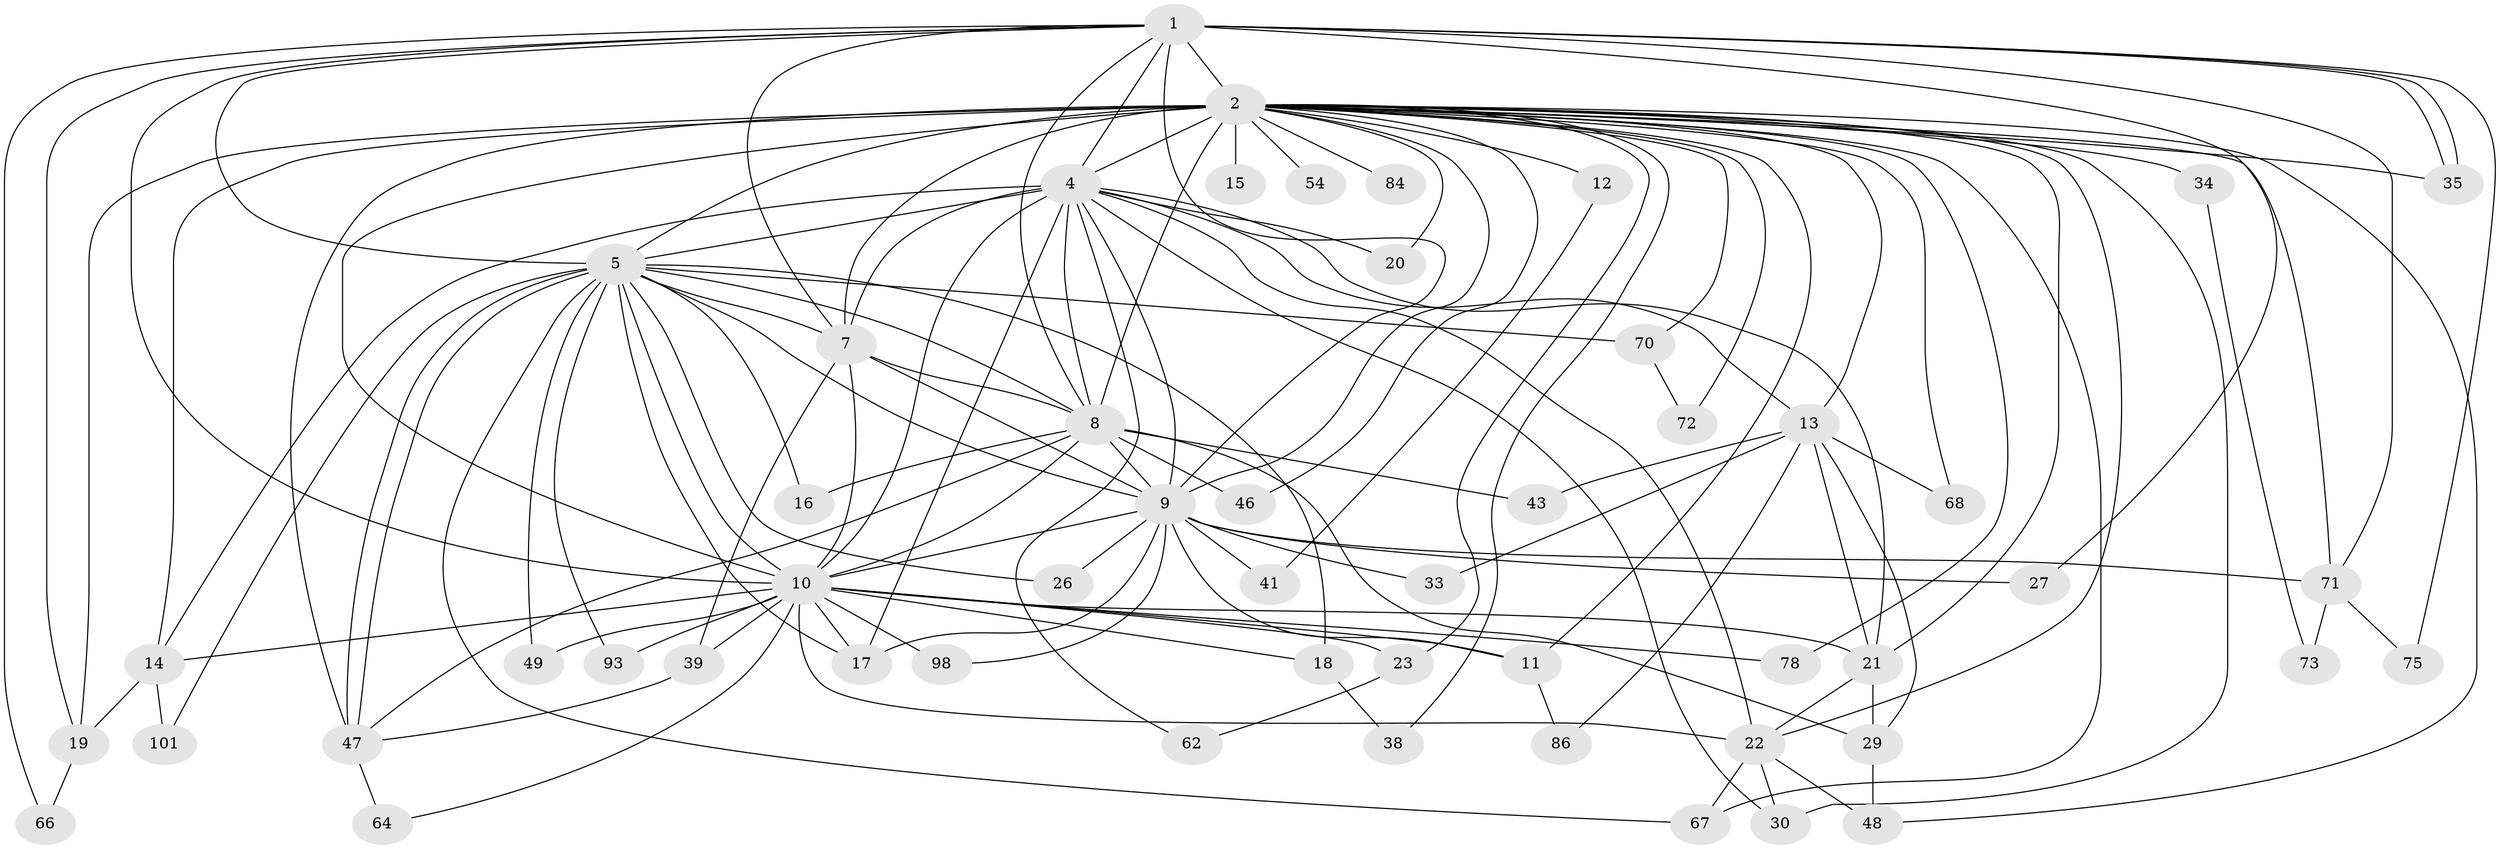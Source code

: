 // original degree distribution, {19: 0.009345794392523364, 18: 0.009345794392523364, 25: 0.009345794392523364, 22: 0.009345794392523364, 21: 0.009345794392523364, 29: 0.009345794392523364, 12: 0.009345794392523364, 16: 0.009345794392523364, 20: 0.009345794392523364, 26: 0.009345794392523364, 6: 0.009345794392523364, 3: 0.21495327102803738, 10: 0.009345794392523364, 4: 0.04672897196261682, 2: 0.5514018691588785, 5: 0.056074766355140186, 9: 0.009345794392523364, 8: 0.009345794392523364}
// Generated by graph-tools (version 1.1) at 2025/14/03/09/25 04:14:16]
// undirected, 53 vertices, 131 edges
graph export_dot {
graph [start="1"]
  node [color=gray90,style=filled];
  1;
  2 [super="+53+40+102+3+6+44"];
  4 [super="+55+56+50+61+82+24"];
  5;
  7 [super="+104"];
  8;
  9 [super="+60"];
  10 [super="+32"];
  11;
  12;
  13;
  14 [super="+51"];
  15;
  16;
  17 [super="+80+57"];
  18;
  19 [super="+25"];
  20;
  21 [super="+106+77"];
  22 [super="+89+31+58+52"];
  23;
  26;
  27;
  29 [super="+81+69"];
  30 [super="+42"];
  33 [super="+87"];
  34;
  35;
  38;
  39 [super="+100"];
  41;
  43;
  46;
  47 [super="+59"];
  48;
  49;
  54;
  62;
  64;
  66;
  67;
  68;
  70;
  71 [super="+90"];
  72;
  73;
  75;
  78;
  84;
  86;
  93;
  98;
  101;
  1 -- 2 [weight=4];
  1 -- 4 [weight=2];
  1 -- 5;
  1 -- 7 [weight=2];
  1 -- 8;
  1 -- 9;
  1 -- 10;
  1 -- 27;
  1 -- 35;
  1 -- 35;
  1 -- 66;
  1 -- 71;
  1 -- 75;
  1 -- 19;
  2 -- 4 [weight=5];
  2 -- 5 [weight=4];
  2 -- 7 [weight=4];
  2 -- 8 [weight=3];
  2 -- 9 [weight=5];
  2 -- 10 [weight=6];
  2 -- 22;
  2 -- 34 [weight=2];
  2 -- 67;
  2 -- 84 [weight=2];
  2 -- 46;
  2 -- 35;
  2 -- 11 [weight=2];
  2 -- 12 [weight=2];
  2 -- 13;
  2 -- 19;
  2 -- 21 [weight=3];
  2 -- 23;
  2 -- 68;
  2 -- 30;
  2 -- 38;
  2 -- 48;
  2 -- 54 [weight=2];
  2 -- 70;
  2 -- 72;
  2 -- 14 [weight=3];
  2 -- 15;
  2 -- 71;
  2 -- 20;
  2 -- 47 [weight=3];
  2 -- 78;
  4 -- 5;
  4 -- 7;
  4 -- 8 [weight=2];
  4 -- 9;
  4 -- 10;
  4 -- 13 [weight=2];
  4 -- 22;
  4 -- 62;
  4 -- 21;
  4 -- 17;
  4 -- 30;
  4 -- 20;
  4 -- 14;
  5 -- 7;
  5 -- 8;
  5 -- 9;
  5 -- 10;
  5 -- 16;
  5 -- 18;
  5 -- 26;
  5 -- 47;
  5 -- 47;
  5 -- 49;
  5 -- 67;
  5 -- 70;
  5 -- 93;
  5 -- 101;
  5 -- 17;
  7 -- 8;
  7 -- 9;
  7 -- 10;
  7 -- 39;
  8 -- 9 [weight=2];
  8 -- 10;
  8 -- 16;
  8 -- 29;
  8 -- 43;
  8 -- 46;
  8 -- 47;
  9 -- 10;
  9 -- 11;
  9 -- 17;
  9 -- 26;
  9 -- 27;
  9 -- 33;
  9 -- 41;
  9 -- 71;
  9 -- 98;
  10 -- 14;
  10 -- 17 [weight=2];
  10 -- 18;
  10 -- 23;
  10 -- 39 [weight=2];
  10 -- 64;
  10 -- 78;
  10 -- 93;
  10 -- 98;
  10 -- 22 [weight=2];
  10 -- 49;
  10 -- 11 [weight=2];
  10 -- 21 [weight=2];
  11 -- 86;
  12 -- 41;
  13 -- 21;
  13 -- 29;
  13 -- 33 [weight=2];
  13 -- 43;
  13 -- 68;
  13 -- 86;
  14 -- 101;
  14 -- 19;
  18 -- 38;
  19 -- 66;
  21 -- 29;
  21 -- 22;
  22 -- 30;
  22 -- 48;
  22 -- 67;
  23 -- 62;
  29 -- 48;
  34 -- 73;
  39 -- 47;
  47 -- 64;
  70 -- 72;
  71 -- 73;
  71 -- 75;
}
